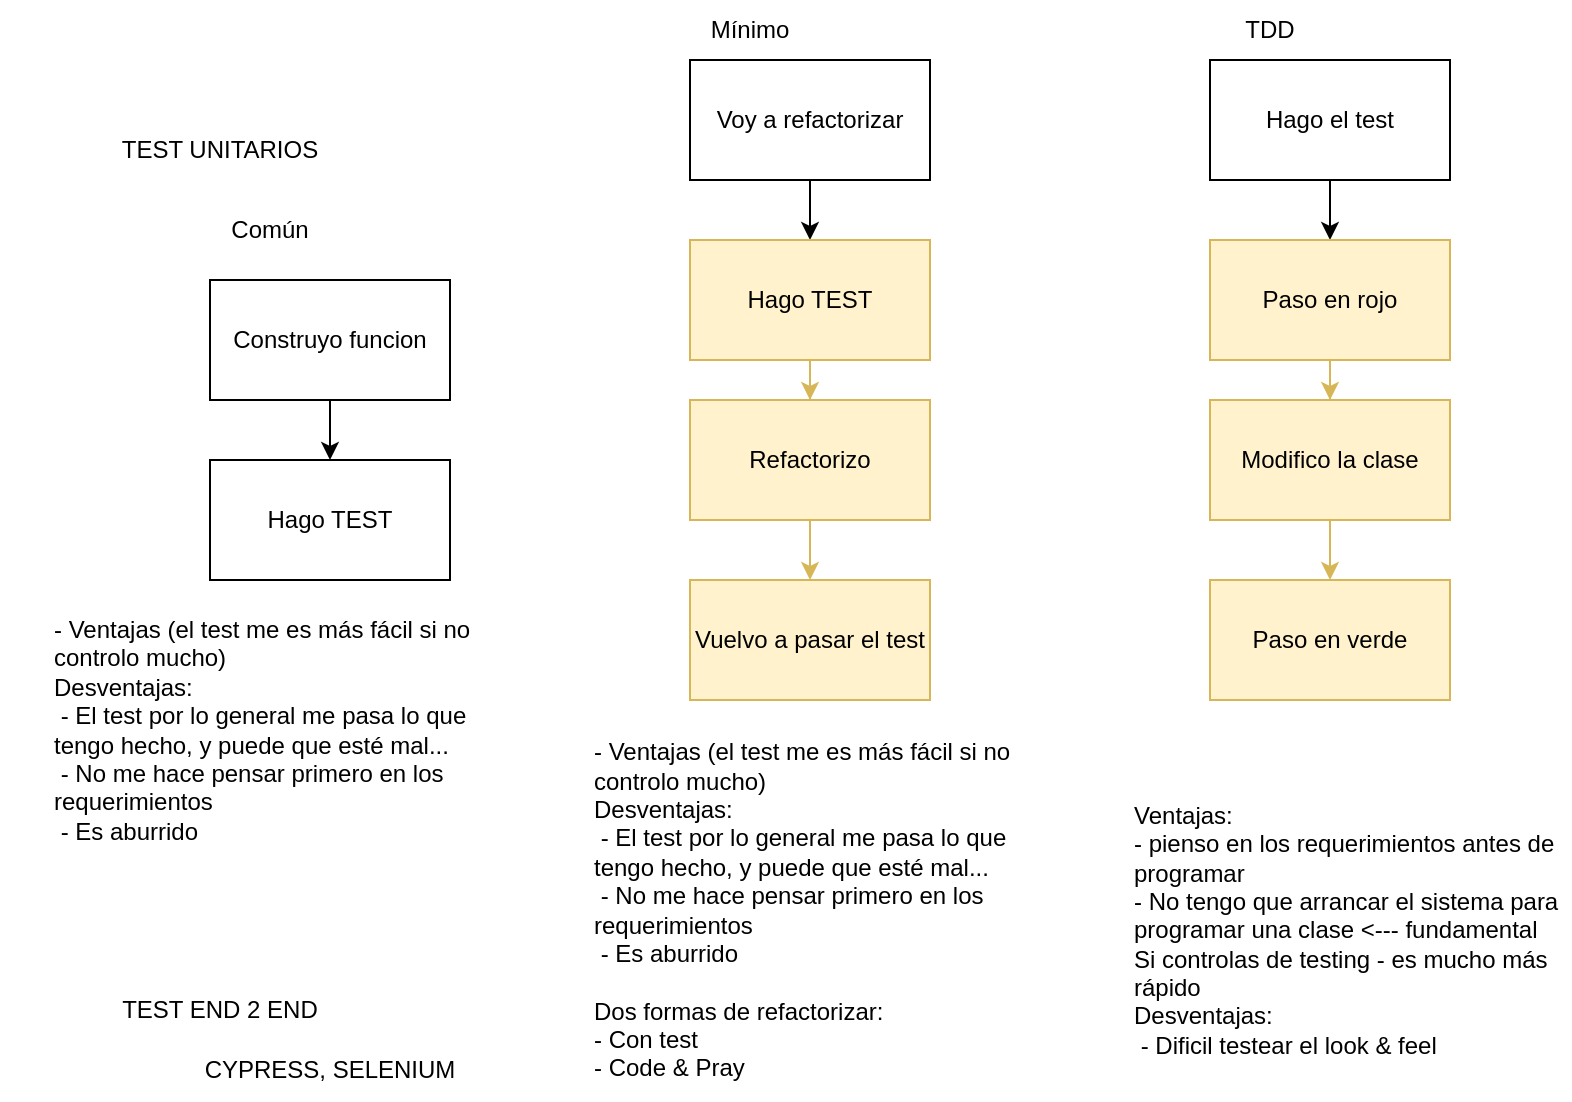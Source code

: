 <mxfile version="19.0.2" type="device"><diagram id="IEHfOoI9gssolDHazj6P" name="Página-1"><mxGraphModel dx="1033" dy="566" grid="1" gridSize="10" guides="1" tooltips="1" connect="1" arrows="1" fold="1" page="1" pageScale="1" pageWidth="827" pageHeight="1169" math="0" shadow="0"><root><mxCell id="0"/><mxCell id="1" parent="0"/><mxCell id="6WTV2Gq0D67IL3lV63y_-8" value="" style="edgeStyle=orthogonalEdgeStyle;rounded=0;orthogonalLoop=1;jettySize=auto;html=1;" edge="1" parent="1" source="6WTV2Gq0D67IL3lV63y_-1" target="6WTV2Gq0D67IL3lV63y_-7"><mxGeometry relative="1" as="geometry"/></mxCell><mxCell id="6WTV2Gq0D67IL3lV63y_-1" value="Construyo funcion" style="rounded=0;whiteSpace=wrap;html=1;" vertex="1" parent="1"><mxGeometry x="130" y="290" width="120" height="60" as="geometry"/></mxCell><mxCell id="6WTV2Gq0D67IL3lV63y_-2" value="TEST UNITARIOS" style="text;html=1;strokeColor=none;fillColor=none;align=center;verticalAlign=middle;whiteSpace=wrap;rounded=0;" vertex="1" parent="1"><mxGeometry x="60" y="210" width="150" height="30" as="geometry"/></mxCell><mxCell id="6WTV2Gq0D67IL3lV63y_-4" value="TEST END 2 END" style="text;html=1;strokeColor=none;fillColor=none;align=center;verticalAlign=middle;whiteSpace=wrap;rounded=0;" vertex="1" parent="1"><mxGeometry x="25" y="640" width="220" height="30" as="geometry"/></mxCell><mxCell id="6WTV2Gq0D67IL3lV63y_-5" value="CYPRESS, SELENIUM" style="text;html=1;strokeColor=none;fillColor=none;align=center;verticalAlign=middle;whiteSpace=wrap;rounded=0;" vertex="1" parent="1"><mxGeometry x="90" y="670" width="200" height="30" as="geometry"/></mxCell><mxCell id="6WTV2Gq0D67IL3lV63y_-6" value="Común" style="text;html=1;strokeColor=none;fillColor=none;align=center;verticalAlign=middle;whiteSpace=wrap;rounded=0;" vertex="1" parent="1"><mxGeometry x="130" y="250" width="60" height="30" as="geometry"/></mxCell><mxCell id="6WTV2Gq0D67IL3lV63y_-7" value="Hago TEST" style="whiteSpace=wrap;html=1;rounded=0;" vertex="1" parent="1"><mxGeometry x="130" y="380" width="120" height="60" as="geometry"/></mxCell><mxCell id="6WTV2Gq0D67IL3lV63y_-9" value="- Ventajas (el test me es más fácil si no controlo mucho)&lt;br&gt;Desventajas:&lt;br&gt;&amp;nbsp;- El test por lo general me pasa lo que tengo hecho, y puede que esté mal...&lt;br&gt;&amp;nbsp;- No me hace pensar primero en los requerimientos&lt;br&gt;&amp;nbsp;- Es aburrido" style="text;html=1;strokeColor=none;fillColor=none;align=left;verticalAlign=middle;whiteSpace=wrap;rounded=0;" vertex="1" parent="1"><mxGeometry x="50" y="500" width="220" height="30" as="geometry"/></mxCell><mxCell id="6WTV2Gq0D67IL3lV63y_-12" value="" style="edgeStyle=orthogonalEdgeStyle;rounded=0;orthogonalLoop=1;jettySize=auto;html=1;" edge="1" parent="1" source="6WTV2Gq0D67IL3lV63y_-13" target="6WTV2Gq0D67IL3lV63y_-15"><mxGeometry relative="1" as="geometry"/></mxCell><mxCell id="6WTV2Gq0D67IL3lV63y_-13" value="Voy a refactorizar" style="rounded=0;whiteSpace=wrap;html=1;" vertex="1" parent="1"><mxGeometry x="370" y="180" width="120" height="60" as="geometry"/></mxCell><mxCell id="6WTV2Gq0D67IL3lV63y_-14" value="Mínimo" style="text;html=1;strokeColor=none;fillColor=none;align=center;verticalAlign=middle;whiteSpace=wrap;rounded=0;" vertex="1" parent="1"><mxGeometry x="370" y="150" width="60" height="30" as="geometry"/></mxCell><mxCell id="6WTV2Gq0D67IL3lV63y_-18" value="" style="edgeStyle=orthogonalEdgeStyle;rounded=0;orthogonalLoop=1;jettySize=auto;html=1;fillColor=#fff2cc;strokeColor=#d6b656;" edge="1" parent="1" source="6WTV2Gq0D67IL3lV63y_-15" target="6WTV2Gq0D67IL3lV63y_-17"><mxGeometry relative="1" as="geometry"/></mxCell><mxCell id="6WTV2Gq0D67IL3lV63y_-15" value="Hago TEST" style="whiteSpace=wrap;html=1;rounded=0;fillColor=#fff2cc;strokeColor=#d6b656;" vertex="1" parent="1"><mxGeometry x="370" y="270" width="120" height="60" as="geometry"/></mxCell><mxCell id="6WTV2Gq0D67IL3lV63y_-16" value="- Ventajas (el test me es más fácil si no controlo mucho)&lt;br&gt;Desventajas:&lt;br&gt;&amp;nbsp;- El test por lo general me pasa lo que tengo hecho, y puede que esté mal...&lt;br&gt;&amp;nbsp;- No me hace pensar primero en los requerimientos&lt;br&gt;&amp;nbsp;- Es aburrido&lt;br&gt;&lt;br&gt;Dos formas de refactorizar:&lt;br&gt;- Con test&lt;br&gt;- Code &amp;amp; Pray" style="text;html=1;strokeColor=none;fillColor=none;align=left;verticalAlign=middle;whiteSpace=wrap;rounded=0;" vertex="1" parent="1"><mxGeometry x="320" y="590" width="220" height="30" as="geometry"/></mxCell><mxCell id="6WTV2Gq0D67IL3lV63y_-21" style="edgeStyle=orthogonalEdgeStyle;rounded=0;orthogonalLoop=1;jettySize=auto;html=1;entryX=0.5;entryY=0;entryDx=0;entryDy=0;fillColor=#fff2cc;strokeColor=#d6b656;" edge="1" parent="1" source="6WTV2Gq0D67IL3lV63y_-17" target="6WTV2Gq0D67IL3lV63y_-20"><mxGeometry relative="1" as="geometry"/></mxCell><mxCell id="6WTV2Gq0D67IL3lV63y_-17" value="Refactorizo" style="whiteSpace=wrap;html=1;rounded=0;fillColor=#fff2cc;strokeColor=#d6b656;" vertex="1" parent="1"><mxGeometry x="370" y="350" width="120" height="60" as="geometry"/></mxCell><mxCell id="6WTV2Gq0D67IL3lV63y_-20" value="Vuelvo a pasar el test" style="rounded=0;whiteSpace=wrap;html=1;fillColor=#fff2cc;strokeColor=#d6b656;" vertex="1" parent="1"><mxGeometry x="370" y="440" width="120" height="60" as="geometry"/></mxCell><mxCell id="6WTV2Gq0D67IL3lV63y_-23" value="" style="edgeStyle=orthogonalEdgeStyle;rounded=0;orthogonalLoop=1;jettySize=auto;html=1;" edge="1" parent="1" source="6WTV2Gq0D67IL3lV63y_-24" target="6WTV2Gq0D67IL3lV63y_-27"><mxGeometry relative="1" as="geometry"/></mxCell><mxCell id="6WTV2Gq0D67IL3lV63y_-24" value="Hago el test" style="rounded=0;whiteSpace=wrap;html=1;" vertex="1" parent="1"><mxGeometry x="630" y="180" width="120" height="60" as="geometry"/></mxCell><mxCell id="6WTV2Gq0D67IL3lV63y_-25" value="TDD" style="text;html=1;strokeColor=none;fillColor=none;align=center;verticalAlign=middle;whiteSpace=wrap;rounded=0;" vertex="1" parent="1"><mxGeometry x="630" y="150" width="60" height="30" as="geometry"/></mxCell><mxCell id="6WTV2Gq0D67IL3lV63y_-26" value="" style="edgeStyle=orthogonalEdgeStyle;rounded=0;orthogonalLoop=1;jettySize=auto;html=1;fillColor=#fff2cc;strokeColor=#d6b656;" edge="1" parent="1" source="6WTV2Gq0D67IL3lV63y_-27" target="6WTV2Gq0D67IL3lV63y_-29"><mxGeometry relative="1" as="geometry"/></mxCell><mxCell id="6WTV2Gq0D67IL3lV63y_-27" value="Paso en rojo" style="whiteSpace=wrap;html=1;rounded=0;fillColor=#fff2cc;strokeColor=#d6b656;" vertex="1" parent="1"><mxGeometry x="630" y="270" width="120" height="60" as="geometry"/></mxCell><mxCell id="6WTV2Gq0D67IL3lV63y_-28" style="edgeStyle=orthogonalEdgeStyle;rounded=0;orthogonalLoop=1;jettySize=auto;html=1;entryX=0.5;entryY=0;entryDx=0;entryDy=0;fillColor=#fff2cc;strokeColor=#d6b656;" edge="1" parent="1" source="6WTV2Gq0D67IL3lV63y_-29" target="6WTV2Gq0D67IL3lV63y_-30"><mxGeometry relative="1" as="geometry"/></mxCell><mxCell id="6WTV2Gq0D67IL3lV63y_-29" value="Modifico la clase" style="whiteSpace=wrap;html=1;rounded=0;fillColor=#fff2cc;strokeColor=#d6b656;" vertex="1" parent="1"><mxGeometry x="630" y="350" width="120" height="60" as="geometry"/></mxCell><mxCell id="6WTV2Gq0D67IL3lV63y_-30" value="Paso en verde" style="rounded=0;whiteSpace=wrap;html=1;fillColor=#fff2cc;strokeColor=#d6b656;" vertex="1" parent="1"><mxGeometry x="630" y="440" width="120" height="60" as="geometry"/></mxCell><mxCell id="6WTV2Gq0D67IL3lV63y_-31" value="Ventajas: &lt;br&gt;- pienso en los requerimientos antes de programar&lt;br&gt;- No tengo que arrancar el sistema para programar una clase &amp;lt;--- fundamental&lt;br&gt;Si controlas de testing - es mucho más rápido&lt;br&gt;Desventajas:&lt;br&gt;&amp;nbsp;- Dificil testear el look &amp;amp; feel&lt;br&gt;" style="text;html=1;strokeColor=none;fillColor=none;align=left;verticalAlign=middle;whiteSpace=wrap;rounded=0;" vertex="1" parent="1"><mxGeometry x="590" y="600" width="220" height="30" as="geometry"/></mxCell></root></mxGraphModel></diagram></mxfile>